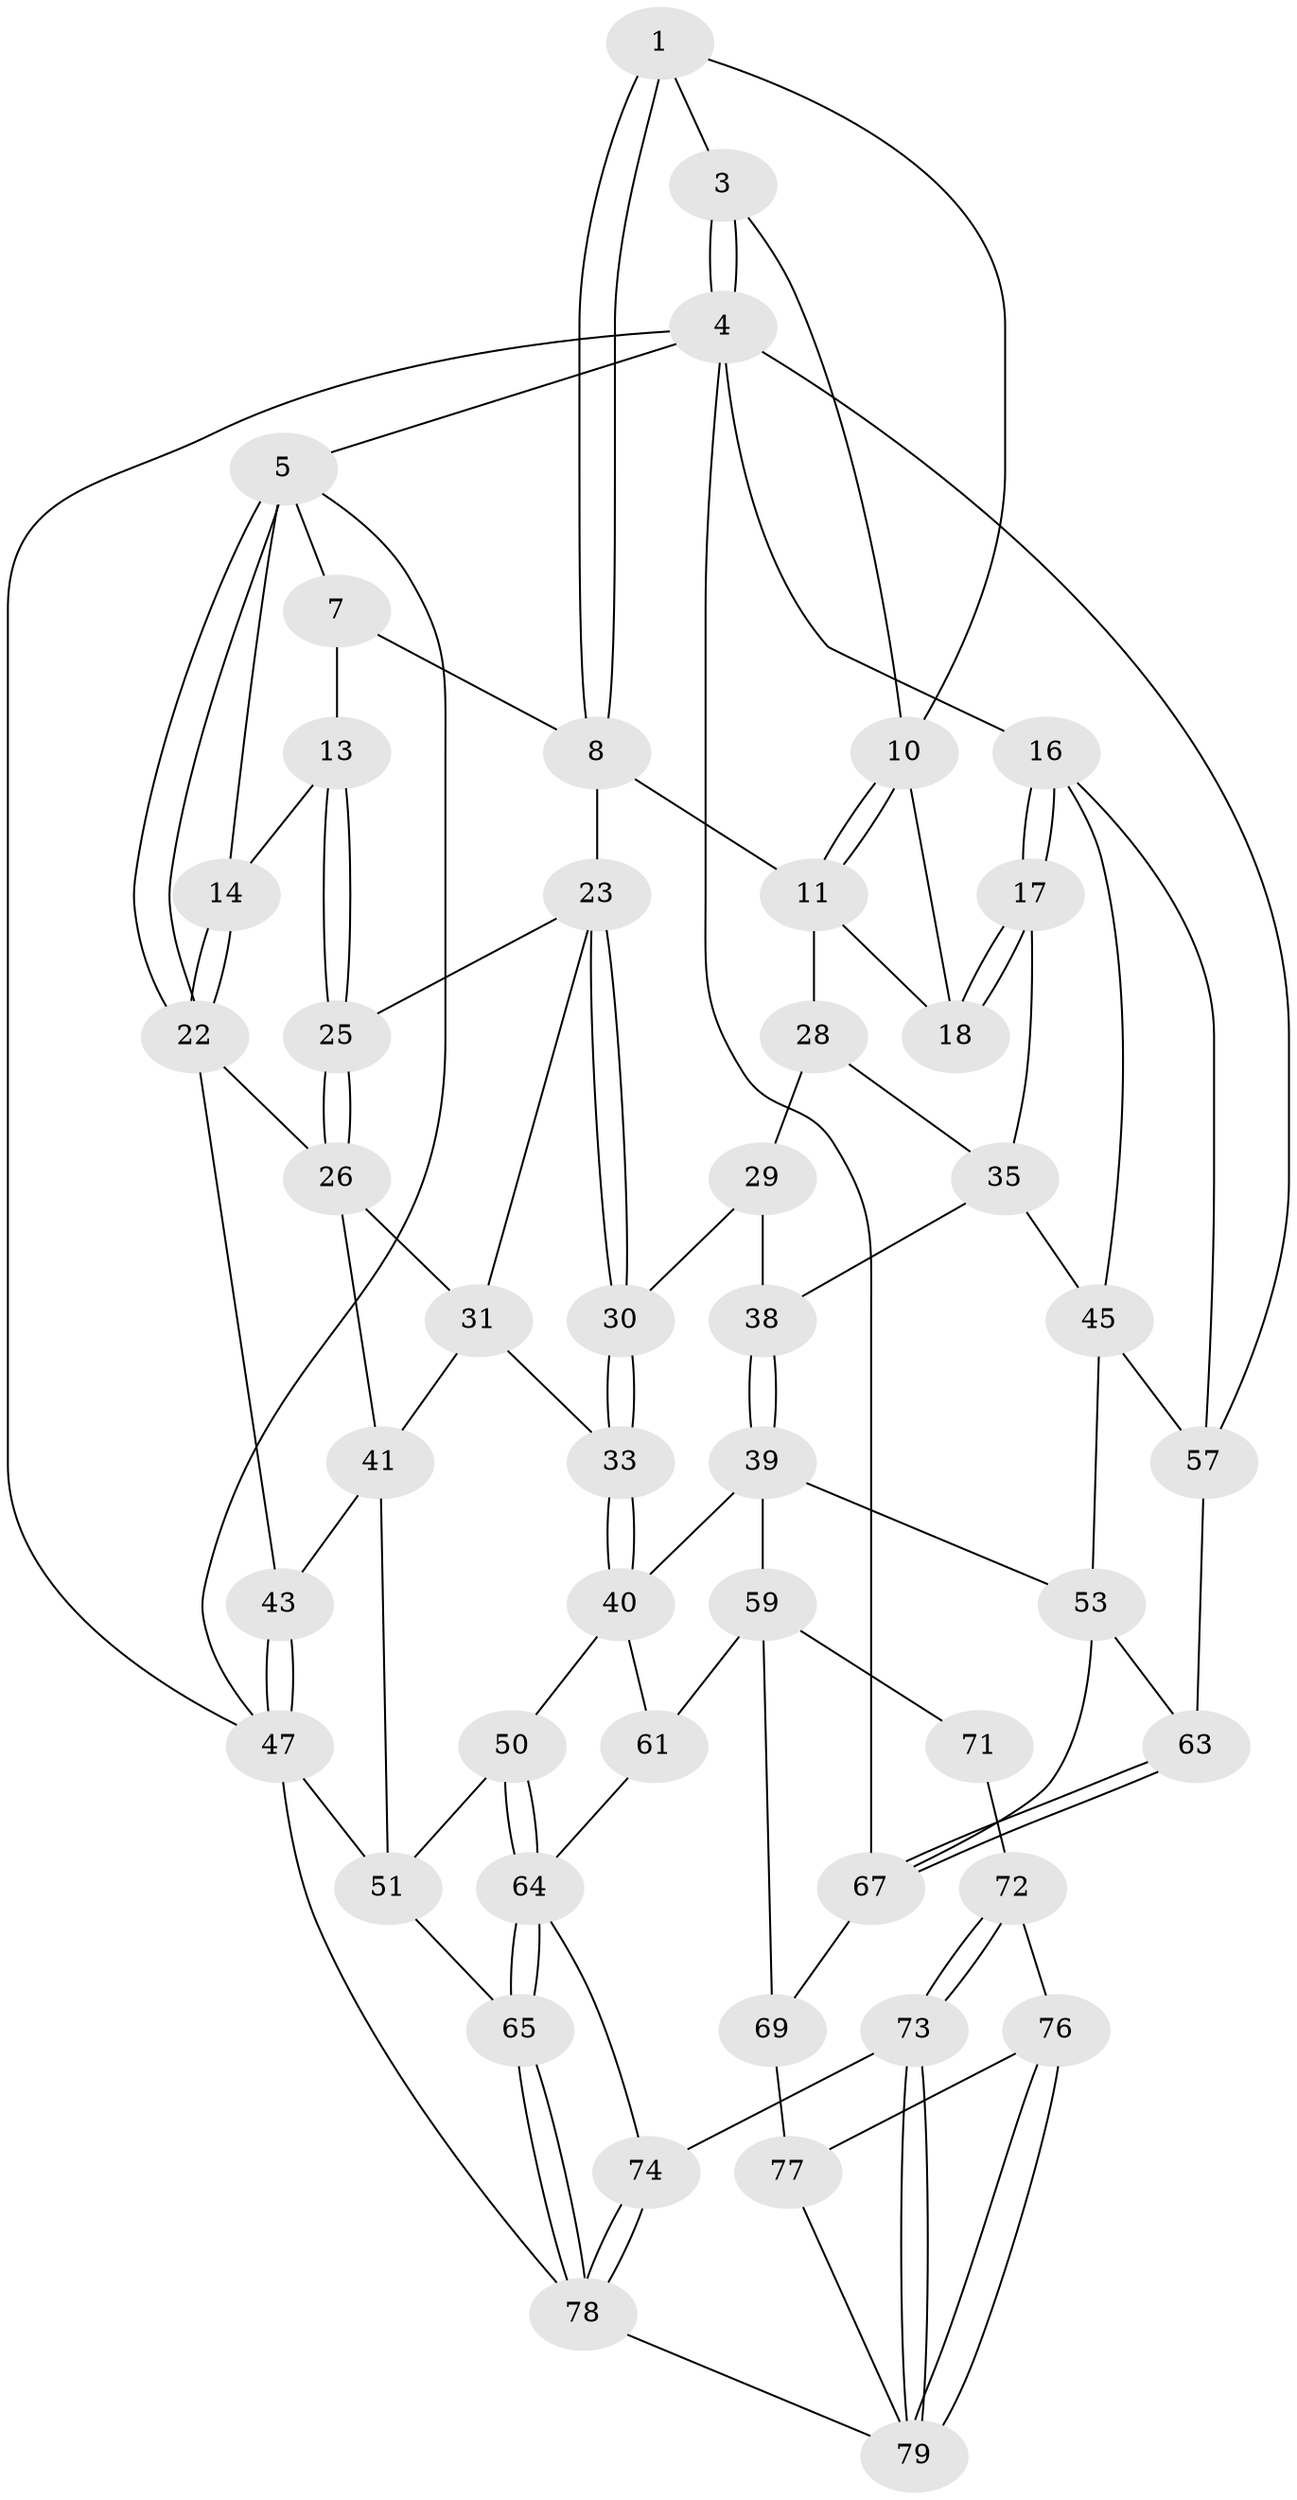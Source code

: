 // original degree distribution, {3: 0.024390243902439025, 4: 0.23170731707317074, 5: 0.5365853658536586, 6: 0.2073170731707317}
// Generated by graph-tools (version 1.1) at 2025/11/02/27/25 16:11:52]
// undirected, 49 vertices, 109 edges
graph export_dot {
graph [start="1"]
  node [color=gray90,style=filled];
  1 [pos="+0.5794163842814839+0",super="+2"];
  3 [pos="+0.7789396846775387+0"];
  4 [pos="+1+0",super="+56"];
  5 [pos="+0+0",super="+6"];
  7 [pos="+0.2174748313900079+0",super="+9"];
  8 [pos="+0.4832604777482302+0.18684241934518062",super="+12"];
  10 [pos="+0.6028138128574124+0.2236277399962558",super="+15"];
  11 [pos="+0.594093707775245+0.23531067255603955",super="+20"];
  13 [pos="+0.24640412084590887+0.2055085940244546"];
  14 [pos="+0.2409467066901067+0.1905839332524974"];
  16 [pos="+1+0.18467045713107239",super="+44"];
  17 [pos="+1+0.24053727936471272",super="+21"];
  18 [pos="+0.7614795447837938+0.12171284336028833",super="+19"];
  22 [pos="+0+0",super="+27"];
  23 [pos="+0.4158256180303106+0.37922296322007515",super="+24"];
  25 [pos="+0.22132826643001613+0.25480209098938983"];
  26 [pos="+0.09538536924075727+0.3111640099801783",super="+32"];
  28 [pos="+0.6476064290576663+0.35470062038343764",super="+36"];
  29 [pos="+0.43588322385668277+0.40153301179900325",super="+37"];
  30 [pos="+0.41780963062540877+0.38534936074971793"];
  31 [pos="+0.27453806029980865+0.3518445044134069",super="+34"];
  33 [pos="+0.28031790135804996+0.550091562291225"];
  35 [pos="+0.798635646378008+0.48597564549883493",super="+46"];
  38 [pos="+0.5116966572432644+0.5921176017360177"];
  39 [pos="+0.49417918758337154+0.6220021495044356",super="+55"];
  40 [pos="+0.42753635381691+0.6442201996365147",super="+49"];
  41 [pos="+0.1949726119302931+0.5632625721162695",super="+42"];
  43 [pos="+0+0.5582516347079985"];
  45 [pos="+0.8080367622446673+0.5573493176405667",super="+52"];
  47 [pos="+0+0.8402853539296451",super="+48"];
  50 [pos="+0.23987371603880017+0.7693358932016734"];
  51 [pos="+0.15152255578092394+0.7030627235749736",super="+62"];
  53 [pos="+0.8135122100917976+0.6941923378848821",super="+54"];
  57 [pos="+1+0.7115295171604158",super="+58"];
  59 [pos="+0.6131870580245621+0.8436043070875293",super="+60"];
  61 [pos="+0.41313864596858696+0.8119031715297664"];
  63 [pos="+0.8742758184078566+0.7521032374595451"];
  64 [pos="+0.2564627002097074+0.8695351521805673",super="+66"];
  65 [pos="+0.15802001747201908+0.9235102565112316"];
  67 [pos="+0.9066986647305727+1",super="+68"];
  69 [pos="+0.8620490435729892+1",super="+70"];
  71 [pos="+0.43668358468215146+0.8523737353989187"];
  72 [pos="+0.3895012293488679+0.9375627588144193",super="+75"];
  73 [pos="+0.343254090133827+0.97154234188545"];
  74 [pos="+0.3222099046780174+0.942478661952306"];
  76 [pos="+0.4925937331102224+0.9568784020818831"];
  77 [pos="+0.4957238284030321+0.959423882104693",super="+81"];
  78 [pos="+0.10661347873557851+1",super="+80"];
  79 [pos="+0.34521567445076373+0.9813668914618074",super="+82"];
  1 -- 8;
  1 -- 8;
  1 -- 10;
  1 -- 3;
  3 -- 4;
  3 -- 4;
  3 -- 10;
  4 -- 5;
  4 -- 16;
  4 -- 57;
  4 -- 67;
  4 -- 47;
  5 -- 22;
  5 -- 22;
  5 -- 14;
  5 -- 7;
  5 -- 47;
  7 -- 8;
  7 -- 13;
  8 -- 11;
  8 -- 23;
  10 -- 11;
  10 -- 11;
  10 -- 18;
  11 -- 28;
  11 -- 18;
  13 -- 14;
  13 -- 25;
  13 -- 25;
  14 -- 22;
  14 -- 22;
  16 -- 17;
  16 -- 17;
  16 -- 57;
  16 -- 45;
  17 -- 18 [weight=2];
  17 -- 18;
  17 -- 35;
  22 -- 26;
  22 -- 43;
  23 -- 30;
  23 -- 30;
  23 -- 25;
  23 -- 31;
  25 -- 26;
  25 -- 26;
  26 -- 41;
  26 -- 31;
  28 -- 29 [weight=2];
  28 -- 35;
  29 -- 30;
  29 -- 38;
  30 -- 33;
  30 -- 33;
  31 -- 33;
  31 -- 41;
  33 -- 40;
  33 -- 40;
  35 -- 45;
  35 -- 38;
  38 -- 39;
  38 -- 39;
  39 -- 40;
  39 -- 59;
  39 -- 53;
  40 -- 50;
  40 -- 61;
  41 -- 51;
  41 -- 43;
  43 -- 47;
  43 -- 47;
  45 -- 57;
  45 -- 53;
  47 -- 51;
  47 -- 78;
  50 -- 51;
  50 -- 64;
  50 -- 64;
  51 -- 65;
  53 -- 63;
  53 -- 67;
  57 -- 63;
  59 -- 61;
  59 -- 71;
  59 -- 69;
  61 -- 64;
  63 -- 67;
  63 -- 67;
  64 -- 65;
  64 -- 65;
  64 -- 74;
  65 -- 78;
  65 -- 78;
  67 -- 69;
  69 -- 77 [weight=2];
  71 -- 72 [weight=2];
  72 -- 73;
  72 -- 73;
  72 -- 76;
  73 -- 74;
  73 -- 79;
  73 -- 79;
  74 -- 78;
  74 -- 78;
  76 -- 77;
  76 -- 79;
  76 -- 79;
  77 -- 79;
  78 -- 79;
}
